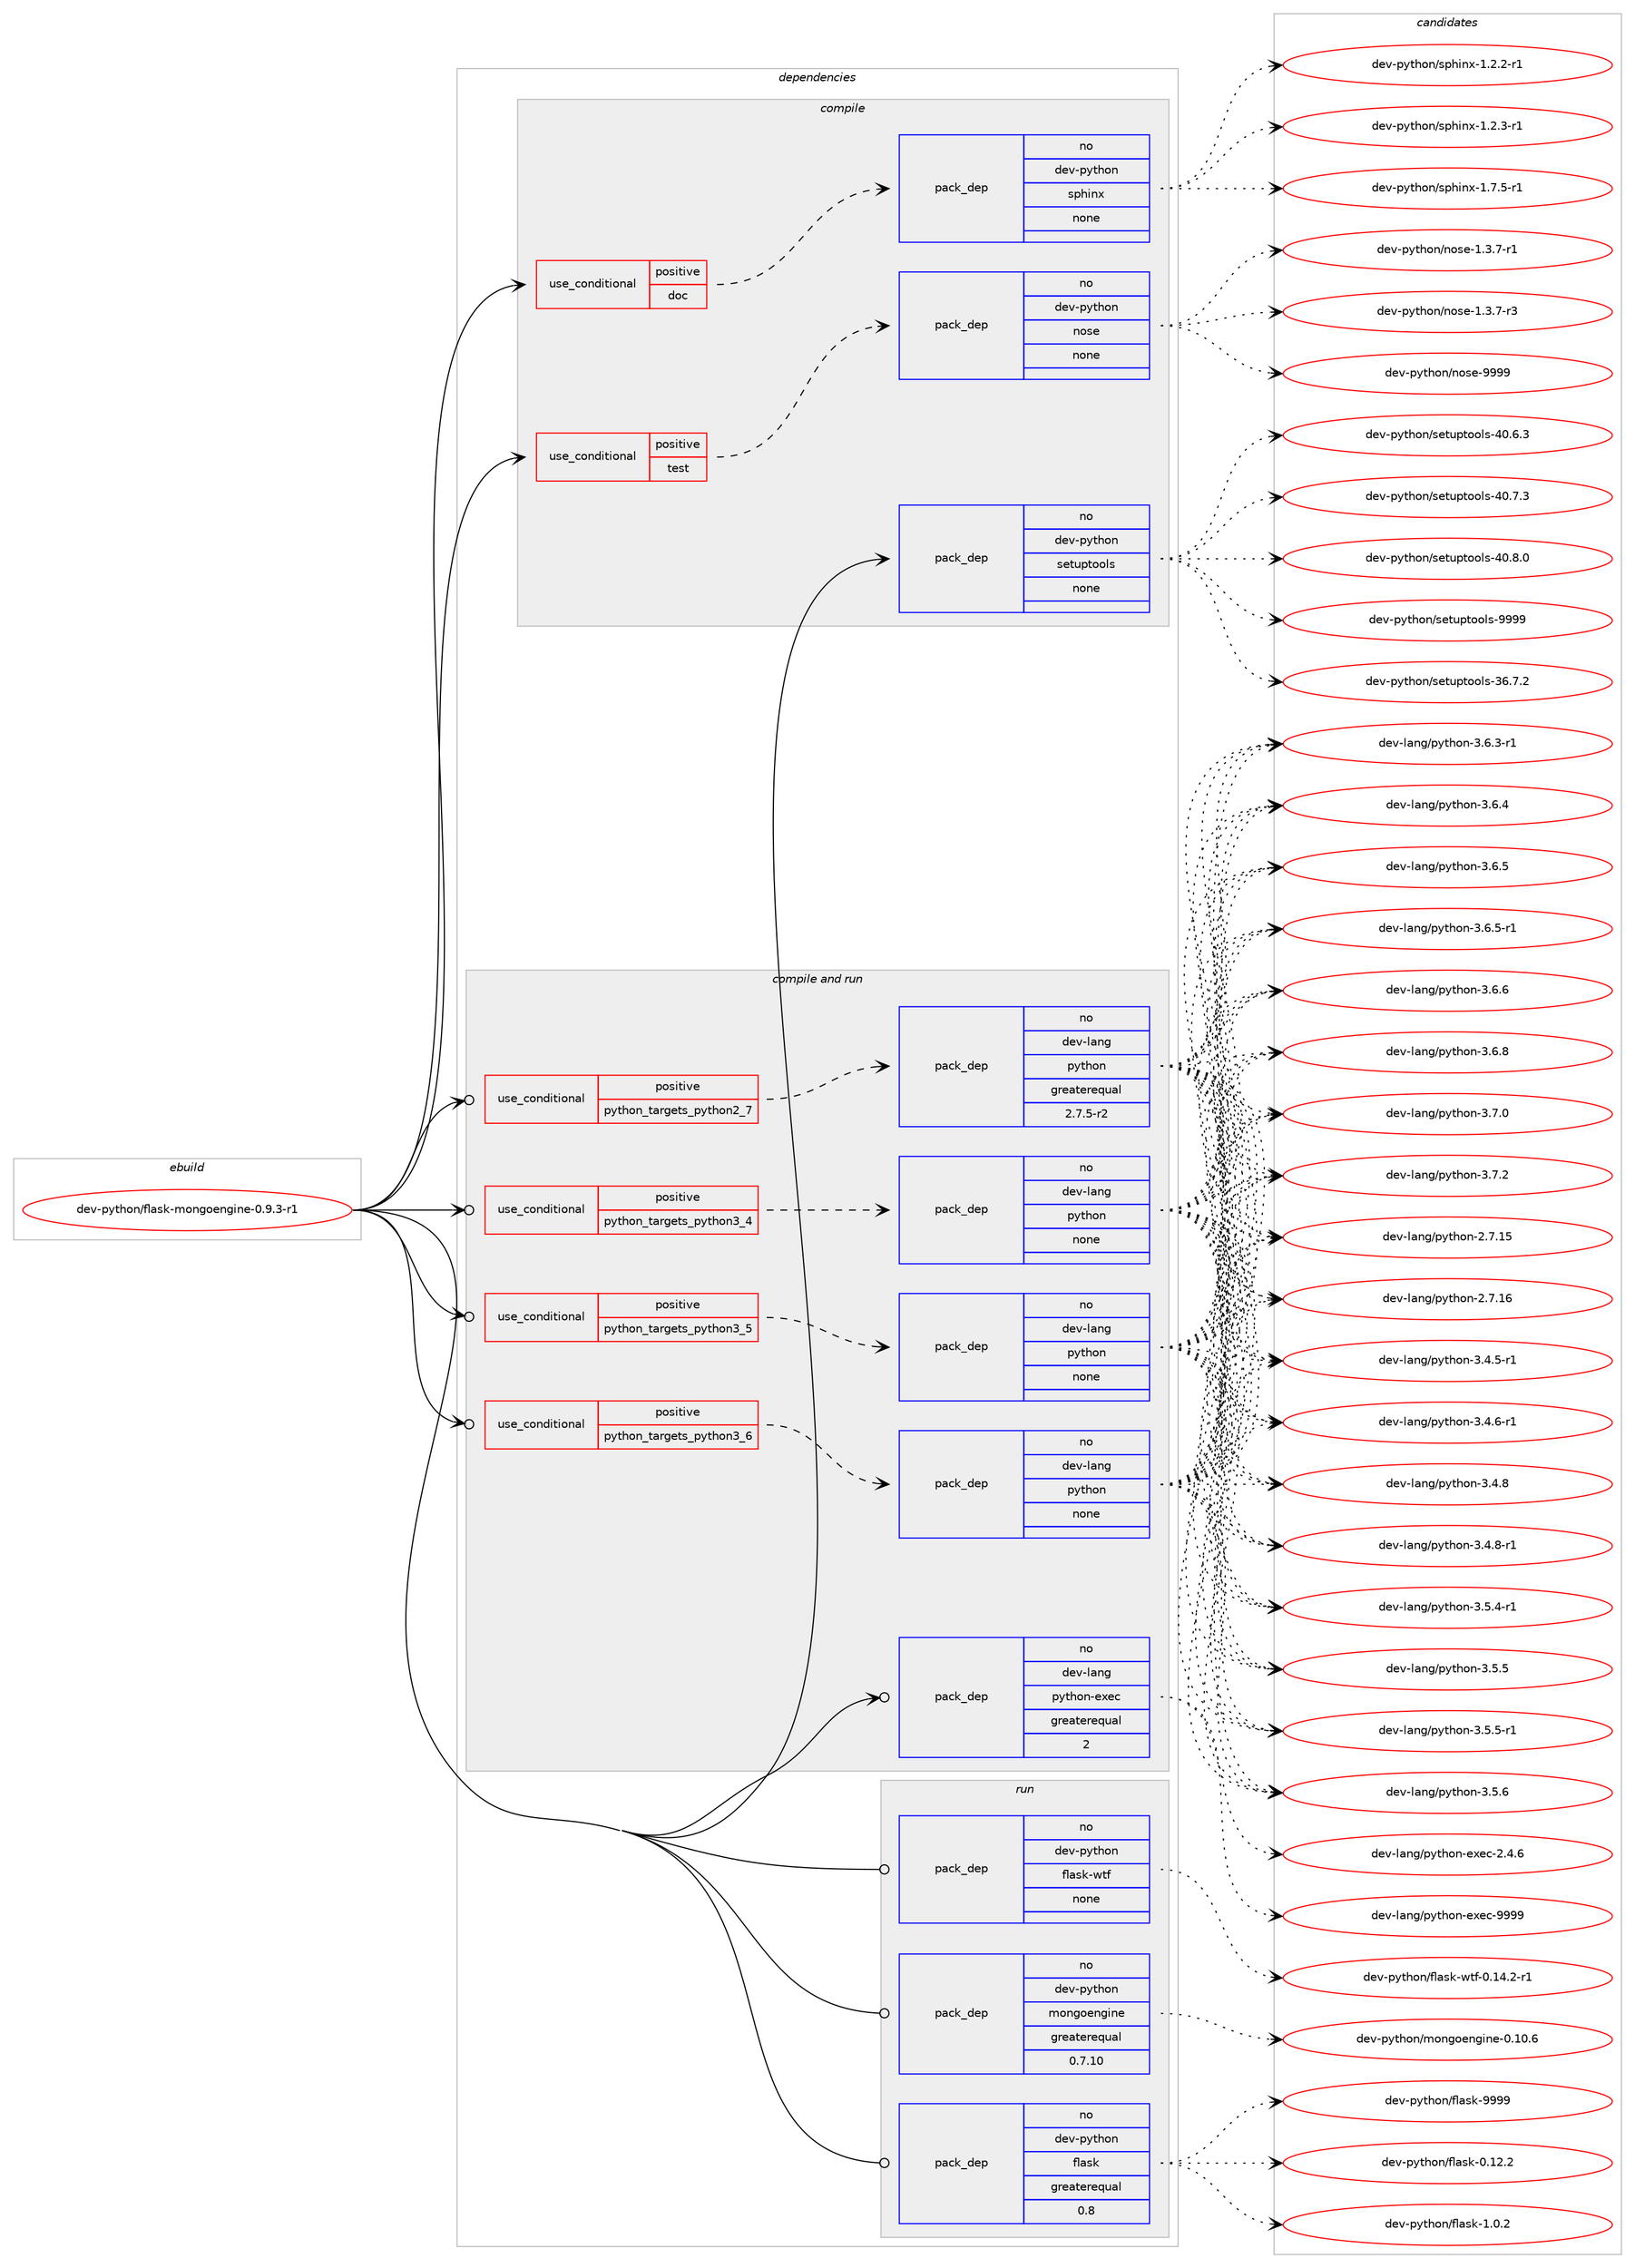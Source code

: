 digraph prolog {

# *************
# Graph options
# *************

newrank=true;
concentrate=true;
compound=true;
graph [rankdir=LR,fontname=Helvetica,fontsize=10,ranksep=1.5];#, ranksep=2.5, nodesep=0.2];
edge  [arrowhead=vee];
node  [fontname=Helvetica,fontsize=10];

# **********
# The ebuild
# **********

subgraph cluster_leftcol {
color=gray;
rank=same;
label=<<i>ebuild</i>>;
id [label="dev-python/flask-mongoengine-0.9.3-r1", color=red, width=4, href="../dev-python/flask-mongoengine-0.9.3-r1.svg"];
}

# ****************
# The dependencies
# ****************

subgraph cluster_midcol {
color=gray;
label=<<i>dependencies</i>>;
subgraph cluster_compile {
fillcolor="#eeeeee";
style=filled;
label=<<i>compile</i>>;
subgraph cond374440 {
dependency1409659 [label=<<TABLE BORDER="0" CELLBORDER="1" CELLSPACING="0" CELLPADDING="4"><TR><TD ROWSPAN="3" CELLPADDING="10">use_conditional</TD></TR><TR><TD>positive</TD></TR><TR><TD>doc</TD></TR></TABLE>>, shape=none, color=red];
subgraph pack1011960 {
dependency1409660 [label=<<TABLE BORDER="0" CELLBORDER="1" CELLSPACING="0" CELLPADDING="4" WIDTH="220"><TR><TD ROWSPAN="6" CELLPADDING="30">pack_dep</TD></TR><TR><TD WIDTH="110">no</TD></TR><TR><TD>dev-python</TD></TR><TR><TD>sphinx</TD></TR><TR><TD>none</TD></TR><TR><TD></TD></TR></TABLE>>, shape=none, color=blue];
}
dependency1409659:e -> dependency1409660:w [weight=20,style="dashed",arrowhead="vee"];
}
id:e -> dependency1409659:w [weight=20,style="solid",arrowhead="vee"];
subgraph cond374441 {
dependency1409661 [label=<<TABLE BORDER="0" CELLBORDER="1" CELLSPACING="0" CELLPADDING="4"><TR><TD ROWSPAN="3" CELLPADDING="10">use_conditional</TD></TR><TR><TD>positive</TD></TR><TR><TD>test</TD></TR></TABLE>>, shape=none, color=red];
subgraph pack1011961 {
dependency1409662 [label=<<TABLE BORDER="0" CELLBORDER="1" CELLSPACING="0" CELLPADDING="4" WIDTH="220"><TR><TD ROWSPAN="6" CELLPADDING="30">pack_dep</TD></TR><TR><TD WIDTH="110">no</TD></TR><TR><TD>dev-python</TD></TR><TR><TD>nose</TD></TR><TR><TD>none</TD></TR><TR><TD></TD></TR></TABLE>>, shape=none, color=blue];
}
dependency1409661:e -> dependency1409662:w [weight=20,style="dashed",arrowhead="vee"];
}
id:e -> dependency1409661:w [weight=20,style="solid",arrowhead="vee"];
subgraph pack1011962 {
dependency1409663 [label=<<TABLE BORDER="0" CELLBORDER="1" CELLSPACING="0" CELLPADDING="4" WIDTH="220"><TR><TD ROWSPAN="6" CELLPADDING="30">pack_dep</TD></TR><TR><TD WIDTH="110">no</TD></TR><TR><TD>dev-python</TD></TR><TR><TD>setuptools</TD></TR><TR><TD>none</TD></TR><TR><TD></TD></TR></TABLE>>, shape=none, color=blue];
}
id:e -> dependency1409663:w [weight=20,style="solid",arrowhead="vee"];
}
subgraph cluster_compileandrun {
fillcolor="#eeeeee";
style=filled;
label=<<i>compile and run</i>>;
subgraph cond374442 {
dependency1409664 [label=<<TABLE BORDER="0" CELLBORDER="1" CELLSPACING="0" CELLPADDING="4"><TR><TD ROWSPAN="3" CELLPADDING="10">use_conditional</TD></TR><TR><TD>positive</TD></TR><TR><TD>python_targets_python2_7</TD></TR></TABLE>>, shape=none, color=red];
subgraph pack1011963 {
dependency1409665 [label=<<TABLE BORDER="0" CELLBORDER="1" CELLSPACING="0" CELLPADDING="4" WIDTH="220"><TR><TD ROWSPAN="6" CELLPADDING="30">pack_dep</TD></TR><TR><TD WIDTH="110">no</TD></TR><TR><TD>dev-lang</TD></TR><TR><TD>python</TD></TR><TR><TD>greaterequal</TD></TR><TR><TD>2.7.5-r2</TD></TR></TABLE>>, shape=none, color=blue];
}
dependency1409664:e -> dependency1409665:w [weight=20,style="dashed",arrowhead="vee"];
}
id:e -> dependency1409664:w [weight=20,style="solid",arrowhead="odotvee"];
subgraph cond374443 {
dependency1409666 [label=<<TABLE BORDER="0" CELLBORDER="1" CELLSPACING="0" CELLPADDING="4"><TR><TD ROWSPAN="3" CELLPADDING="10">use_conditional</TD></TR><TR><TD>positive</TD></TR><TR><TD>python_targets_python3_4</TD></TR></TABLE>>, shape=none, color=red];
subgraph pack1011964 {
dependency1409667 [label=<<TABLE BORDER="0" CELLBORDER="1" CELLSPACING="0" CELLPADDING="4" WIDTH="220"><TR><TD ROWSPAN="6" CELLPADDING="30">pack_dep</TD></TR><TR><TD WIDTH="110">no</TD></TR><TR><TD>dev-lang</TD></TR><TR><TD>python</TD></TR><TR><TD>none</TD></TR><TR><TD></TD></TR></TABLE>>, shape=none, color=blue];
}
dependency1409666:e -> dependency1409667:w [weight=20,style="dashed",arrowhead="vee"];
}
id:e -> dependency1409666:w [weight=20,style="solid",arrowhead="odotvee"];
subgraph cond374444 {
dependency1409668 [label=<<TABLE BORDER="0" CELLBORDER="1" CELLSPACING="0" CELLPADDING="4"><TR><TD ROWSPAN="3" CELLPADDING="10">use_conditional</TD></TR><TR><TD>positive</TD></TR><TR><TD>python_targets_python3_5</TD></TR></TABLE>>, shape=none, color=red];
subgraph pack1011965 {
dependency1409669 [label=<<TABLE BORDER="0" CELLBORDER="1" CELLSPACING="0" CELLPADDING="4" WIDTH="220"><TR><TD ROWSPAN="6" CELLPADDING="30">pack_dep</TD></TR><TR><TD WIDTH="110">no</TD></TR><TR><TD>dev-lang</TD></TR><TR><TD>python</TD></TR><TR><TD>none</TD></TR><TR><TD></TD></TR></TABLE>>, shape=none, color=blue];
}
dependency1409668:e -> dependency1409669:w [weight=20,style="dashed",arrowhead="vee"];
}
id:e -> dependency1409668:w [weight=20,style="solid",arrowhead="odotvee"];
subgraph cond374445 {
dependency1409670 [label=<<TABLE BORDER="0" CELLBORDER="1" CELLSPACING="0" CELLPADDING="4"><TR><TD ROWSPAN="3" CELLPADDING="10">use_conditional</TD></TR><TR><TD>positive</TD></TR><TR><TD>python_targets_python3_6</TD></TR></TABLE>>, shape=none, color=red];
subgraph pack1011966 {
dependency1409671 [label=<<TABLE BORDER="0" CELLBORDER="1" CELLSPACING="0" CELLPADDING="4" WIDTH="220"><TR><TD ROWSPAN="6" CELLPADDING="30">pack_dep</TD></TR><TR><TD WIDTH="110">no</TD></TR><TR><TD>dev-lang</TD></TR><TR><TD>python</TD></TR><TR><TD>none</TD></TR><TR><TD></TD></TR></TABLE>>, shape=none, color=blue];
}
dependency1409670:e -> dependency1409671:w [weight=20,style="dashed",arrowhead="vee"];
}
id:e -> dependency1409670:w [weight=20,style="solid",arrowhead="odotvee"];
subgraph pack1011967 {
dependency1409672 [label=<<TABLE BORDER="0" CELLBORDER="1" CELLSPACING="0" CELLPADDING="4" WIDTH="220"><TR><TD ROWSPAN="6" CELLPADDING="30">pack_dep</TD></TR><TR><TD WIDTH="110">no</TD></TR><TR><TD>dev-lang</TD></TR><TR><TD>python-exec</TD></TR><TR><TD>greaterequal</TD></TR><TR><TD>2</TD></TR></TABLE>>, shape=none, color=blue];
}
id:e -> dependency1409672:w [weight=20,style="solid",arrowhead="odotvee"];
}
subgraph cluster_run {
fillcolor="#eeeeee";
style=filled;
label=<<i>run</i>>;
subgraph pack1011968 {
dependency1409673 [label=<<TABLE BORDER="0" CELLBORDER="1" CELLSPACING="0" CELLPADDING="4" WIDTH="220"><TR><TD ROWSPAN="6" CELLPADDING="30">pack_dep</TD></TR><TR><TD WIDTH="110">no</TD></TR><TR><TD>dev-python</TD></TR><TR><TD>flask</TD></TR><TR><TD>greaterequal</TD></TR><TR><TD>0.8</TD></TR></TABLE>>, shape=none, color=blue];
}
id:e -> dependency1409673:w [weight=20,style="solid",arrowhead="odot"];
subgraph pack1011969 {
dependency1409674 [label=<<TABLE BORDER="0" CELLBORDER="1" CELLSPACING="0" CELLPADDING="4" WIDTH="220"><TR><TD ROWSPAN="6" CELLPADDING="30">pack_dep</TD></TR><TR><TD WIDTH="110">no</TD></TR><TR><TD>dev-python</TD></TR><TR><TD>flask-wtf</TD></TR><TR><TD>none</TD></TR><TR><TD></TD></TR></TABLE>>, shape=none, color=blue];
}
id:e -> dependency1409674:w [weight=20,style="solid",arrowhead="odot"];
subgraph pack1011970 {
dependency1409675 [label=<<TABLE BORDER="0" CELLBORDER="1" CELLSPACING="0" CELLPADDING="4" WIDTH="220"><TR><TD ROWSPAN="6" CELLPADDING="30">pack_dep</TD></TR><TR><TD WIDTH="110">no</TD></TR><TR><TD>dev-python</TD></TR><TR><TD>mongoengine</TD></TR><TR><TD>greaterequal</TD></TR><TR><TD>0.7.10</TD></TR></TABLE>>, shape=none, color=blue];
}
id:e -> dependency1409675:w [weight=20,style="solid",arrowhead="odot"];
}
}

# **************
# The candidates
# **************

subgraph cluster_choices {
rank=same;
color=gray;
label=<<i>candidates</i>>;

subgraph choice1011960 {
color=black;
nodesep=1;
choice10010111845112121116104111110471151121041051101204549465046504511449 [label="dev-python/sphinx-1.2.2-r1", color=red, width=4,href="../dev-python/sphinx-1.2.2-r1.svg"];
choice10010111845112121116104111110471151121041051101204549465046514511449 [label="dev-python/sphinx-1.2.3-r1", color=red, width=4,href="../dev-python/sphinx-1.2.3-r1.svg"];
choice10010111845112121116104111110471151121041051101204549465546534511449 [label="dev-python/sphinx-1.7.5-r1", color=red, width=4,href="../dev-python/sphinx-1.7.5-r1.svg"];
dependency1409660:e -> choice10010111845112121116104111110471151121041051101204549465046504511449:w [style=dotted,weight="100"];
dependency1409660:e -> choice10010111845112121116104111110471151121041051101204549465046514511449:w [style=dotted,weight="100"];
dependency1409660:e -> choice10010111845112121116104111110471151121041051101204549465546534511449:w [style=dotted,weight="100"];
}
subgraph choice1011961 {
color=black;
nodesep=1;
choice10010111845112121116104111110471101111151014549465146554511449 [label="dev-python/nose-1.3.7-r1", color=red, width=4,href="../dev-python/nose-1.3.7-r1.svg"];
choice10010111845112121116104111110471101111151014549465146554511451 [label="dev-python/nose-1.3.7-r3", color=red, width=4,href="../dev-python/nose-1.3.7-r3.svg"];
choice10010111845112121116104111110471101111151014557575757 [label="dev-python/nose-9999", color=red, width=4,href="../dev-python/nose-9999.svg"];
dependency1409662:e -> choice10010111845112121116104111110471101111151014549465146554511449:w [style=dotted,weight="100"];
dependency1409662:e -> choice10010111845112121116104111110471101111151014549465146554511451:w [style=dotted,weight="100"];
dependency1409662:e -> choice10010111845112121116104111110471101111151014557575757:w [style=dotted,weight="100"];
}
subgraph choice1011962 {
color=black;
nodesep=1;
choice100101118451121211161041111104711510111611711211611111110811545515446554650 [label="dev-python/setuptools-36.7.2", color=red, width=4,href="../dev-python/setuptools-36.7.2.svg"];
choice100101118451121211161041111104711510111611711211611111110811545524846544651 [label="dev-python/setuptools-40.6.3", color=red, width=4,href="../dev-python/setuptools-40.6.3.svg"];
choice100101118451121211161041111104711510111611711211611111110811545524846554651 [label="dev-python/setuptools-40.7.3", color=red, width=4,href="../dev-python/setuptools-40.7.3.svg"];
choice100101118451121211161041111104711510111611711211611111110811545524846564648 [label="dev-python/setuptools-40.8.0", color=red, width=4,href="../dev-python/setuptools-40.8.0.svg"];
choice10010111845112121116104111110471151011161171121161111111081154557575757 [label="dev-python/setuptools-9999", color=red, width=4,href="../dev-python/setuptools-9999.svg"];
dependency1409663:e -> choice100101118451121211161041111104711510111611711211611111110811545515446554650:w [style=dotted,weight="100"];
dependency1409663:e -> choice100101118451121211161041111104711510111611711211611111110811545524846544651:w [style=dotted,weight="100"];
dependency1409663:e -> choice100101118451121211161041111104711510111611711211611111110811545524846554651:w [style=dotted,weight="100"];
dependency1409663:e -> choice100101118451121211161041111104711510111611711211611111110811545524846564648:w [style=dotted,weight="100"];
dependency1409663:e -> choice10010111845112121116104111110471151011161171121161111111081154557575757:w [style=dotted,weight="100"];
}
subgraph choice1011963 {
color=black;
nodesep=1;
choice10010111845108971101034711212111610411111045504655464953 [label="dev-lang/python-2.7.15", color=red, width=4,href="../dev-lang/python-2.7.15.svg"];
choice10010111845108971101034711212111610411111045504655464954 [label="dev-lang/python-2.7.16", color=red, width=4,href="../dev-lang/python-2.7.16.svg"];
choice1001011184510897110103471121211161041111104551465246534511449 [label="dev-lang/python-3.4.5-r1", color=red, width=4,href="../dev-lang/python-3.4.5-r1.svg"];
choice1001011184510897110103471121211161041111104551465246544511449 [label="dev-lang/python-3.4.6-r1", color=red, width=4,href="../dev-lang/python-3.4.6-r1.svg"];
choice100101118451089711010347112121116104111110455146524656 [label="dev-lang/python-3.4.8", color=red, width=4,href="../dev-lang/python-3.4.8.svg"];
choice1001011184510897110103471121211161041111104551465246564511449 [label="dev-lang/python-3.4.8-r1", color=red, width=4,href="../dev-lang/python-3.4.8-r1.svg"];
choice1001011184510897110103471121211161041111104551465346524511449 [label="dev-lang/python-3.5.4-r1", color=red, width=4,href="../dev-lang/python-3.5.4-r1.svg"];
choice100101118451089711010347112121116104111110455146534653 [label="dev-lang/python-3.5.5", color=red, width=4,href="../dev-lang/python-3.5.5.svg"];
choice1001011184510897110103471121211161041111104551465346534511449 [label="dev-lang/python-3.5.5-r1", color=red, width=4,href="../dev-lang/python-3.5.5-r1.svg"];
choice100101118451089711010347112121116104111110455146534654 [label="dev-lang/python-3.5.6", color=red, width=4,href="../dev-lang/python-3.5.6.svg"];
choice1001011184510897110103471121211161041111104551465446514511449 [label="dev-lang/python-3.6.3-r1", color=red, width=4,href="../dev-lang/python-3.6.3-r1.svg"];
choice100101118451089711010347112121116104111110455146544652 [label="dev-lang/python-3.6.4", color=red, width=4,href="../dev-lang/python-3.6.4.svg"];
choice100101118451089711010347112121116104111110455146544653 [label="dev-lang/python-3.6.5", color=red, width=4,href="../dev-lang/python-3.6.5.svg"];
choice1001011184510897110103471121211161041111104551465446534511449 [label="dev-lang/python-3.6.5-r1", color=red, width=4,href="../dev-lang/python-3.6.5-r1.svg"];
choice100101118451089711010347112121116104111110455146544654 [label="dev-lang/python-3.6.6", color=red, width=4,href="../dev-lang/python-3.6.6.svg"];
choice100101118451089711010347112121116104111110455146544656 [label="dev-lang/python-3.6.8", color=red, width=4,href="../dev-lang/python-3.6.8.svg"];
choice100101118451089711010347112121116104111110455146554648 [label="dev-lang/python-3.7.0", color=red, width=4,href="../dev-lang/python-3.7.0.svg"];
choice100101118451089711010347112121116104111110455146554650 [label="dev-lang/python-3.7.2", color=red, width=4,href="../dev-lang/python-3.7.2.svg"];
dependency1409665:e -> choice10010111845108971101034711212111610411111045504655464953:w [style=dotted,weight="100"];
dependency1409665:e -> choice10010111845108971101034711212111610411111045504655464954:w [style=dotted,weight="100"];
dependency1409665:e -> choice1001011184510897110103471121211161041111104551465246534511449:w [style=dotted,weight="100"];
dependency1409665:e -> choice1001011184510897110103471121211161041111104551465246544511449:w [style=dotted,weight="100"];
dependency1409665:e -> choice100101118451089711010347112121116104111110455146524656:w [style=dotted,weight="100"];
dependency1409665:e -> choice1001011184510897110103471121211161041111104551465246564511449:w [style=dotted,weight="100"];
dependency1409665:e -> choice1001011184510897110103471121211161041111104551465346524511449:w [style=dotted,weight="100"];
dependency1409665:e -> choice100101118451089711010347112121116104111110455146534653:w [style=dotted,weight="100"];
dependency1409665:e -> choice1001011184510897110103471121211161041111104551465346534511449:w [style=dotted,weight="100"];
dependency1409665:e -> choice100101118451089711010347112121116104111110455146534654:w [style=dotted,weight="100"];
dependency1409665:e -> choice1001011184510897110103471121211161041111104551465446514511449:w [style=dotted,weight="100"];
dependency1409665:e -> choice100101118451089711010347112121116104111110455146544652:w [style=dotted,weight="100"];
dependency1409665:e -> choice100101118451089711010347112121116104111110455146544653:w [style=dotted,weight="100"];
dependency1409665:e -> choice1001011184510897110103471121211161041111104551465446534511449:w [style=dotted,weight="100"];
dependency1409665:e -> choice100101118451089711010347112121116104111110455146544654:w [style=dotted,weight="100"];
dependency1409665:e -> choice100101118451089711010347112121116104111110455146544656:w [style=dotted,weight="100"];
dependency1409665:e -> choice100101118451089711010347112121116104111110455146554648:w [style=dotted,weight="100"];
dependency1409665:e -> choice100101118451089711010347112121116104111110455146554650:w [style=dotted,weight="100"];
}
subgraph choice1011964 {
color=black;
nodesep=1;
choice10010111845108971101034711212111610411111045504655464953 [label="dev-lang/python-2.7.15", color=red, width=4,href="../dev-lang/python-2.7.15.svg"];
choice10010111845108971101034711212111610411111045504655464954 [label="dev-lang/python-2.7.16", color=red, width=4,href="../dev-lang/python-2.7.16.svg"];
choice1001011184510897110103471121211161041111104551465246534511449 [label="dev-lang/python-3.4.5-r1", color=red, width=4,href="../dev-lang/python-3.4.5-r1.svg"];
choice1001011184510897110103471121211161041111104551465246544511449 [label="dev-lang/python-3.4.6-r1", color=red, width=4,href="../dev-lang/python-3.4.6-r1.svg"];
choice100101118451089711010347112121116104111110455146524656 [label="dev-lang/python-3.4.8", color=red, width=4,href="../dev-lang/python-3.4.8.svg"];
choice1001011184510897110103471121211161041111104551465246564511449 [label="dev-lang/python-3.4.8-r1", color=red, width=4,href="../dev-lang/python-3.4.8-r1.svg"];
choice1001011184510897110103471121211161041111104551465346524511449 [label="dev-lang/python-3.5.4-r1", color=red, width=4,href="../dev-lang/python-3.5.4-r1.svg"];
choice100101118451089711010347112121116104111110455146534653 [label="dev-lang/python-3.5.5", color=red, width=4,href="../dev-lang/python-3.5.5.svg"];
choice1001011184510897110103471121211161041111104551465346534511449 [label="dev-lang/python-3.5.5-r1", color=red, width=4,href="../dev-lang/python-3.5.5-r1.svg"];
choice100101118451089711010347112121116104111110455146534654 [label="dev-lang/python-3.5.6", color=red, width=4,href="../dev-lang/python-3.5.6.svg"];
choice1001011184510897110103471121211161041111104551465446514511449 [label="dev-lang/python-3.6.3-r1", color=red, width=4,href="../dev-lang/python-3.6.3-r1.svg"];
choice100101118451089711010347112121116104111110455146544652 [label="dev-lang/python-3.6.4", color=red, width=4,href="../dev-lang/python-3.6.4.svg"];
choice100101118451089711010347112121116104111110455146544653 [label="dev-lang/python-3.6.5", color=red, width=4,href="../dev-lang/python-3.6.5.svg"];
choice1001011184510897110103471121211161041111104551465446534511449 [label="dev-lang/python-3.6.5-r1", color=red, width=4,href="../dev-lang/python-3.6.5-r1.svg"];
choice100101118451089711010347112121116104111110455146544654 [label="dev-lang/python-3.6.6", color=red, width=4,href="../dev-lang/python-3.6.6.svg"];
choice100101118451089711010347112121116104111110455146544656 [label="dev-lang/python-3.6.8", color=red, width=4,href="../dev-lang/python-3.6.8.svg"];
choice100101118451089711010347112121116104111110455146554648 [label="dev-lang/python-3.7.0", color=red, width=4,href="../dev-lang/python-3.7.0.svg"];
choice100101118451089711010347112121116104111110455146554650 [label="dev-lang/python-3.7.2", color=red, width=4,href="../dev-lang/python-3.7.2.svg"];
dependency1409667:e -> choice10010111845108971101034711212111610411111045504655464953:w [style=dotted,weight="100"];
dependency1409667:e -> choice10010111845108971101034711212111610411111045504655464954:w [style=dotted,weight="100"];
dependency1409667:e -> choice1001011184510897110103471121211161041111104551465246534511449:w [style=dotted,weight="100"];
dependency1409667:e -> choice1001011184510897110103471121211161041111104551465246544511449:w [style=dotted,weight="100"];
dependency1409667:e -> choice100101118451089711010347112121116104111110455146524656:w [style=dotted,weight="100"];
dependency1409667:e -> choice1001011184510897110103471121211161041111104551465246564511449:w [style=dotted,weight="100"];
dependency1409667:e -> choice1001011184510897110103471121211161041111104551465346524511449:w [style=dotted,weight="100"];
dependency1409667:e -> choice100101118451089711010347112121116104111110455146534653:w [style=dotted,weight="100"];
dependency1409667:e -> choice1001011184510897110103471121211161041111104551465346534511449:w [style=dotted,weight="100"];
dependency1409667:e -> choice100101118451089711010347112121116104111110455146534654:w [style=dotted,weight="100"];
dependency1409667:e -> choice1001011184510897110103471121211161041111104551465446514511449:w [style=dotted,weight="100"];
dependency1409667:e -> choice100101118451089711010347112121116104111110455146544652:w [style=dotted,weight="100"];
dependency1409667:e -> choice100101118451089711010347112121116104111110455146544653:w [style=dotted,weight="100"];
dependency1409667:e -> choice1001011184510897110103471121211161041111104551465446534511449:w [style=dotted,weight="100"];
dependency1409667:e -> choice100101118451089711010347112121116104111110455146544654:w [style=dotted,weight="100"];
dependency1409667:e -> choice100101118451089711010347112121116104111110455146544656:w [style=dotted,weight="100"];
dependency1409667:e -> choice100101118451089711010347112121116104111110455146554648:w [style=dotted,weight="100"];
dependency1409667:e -> choice100101118451089711010347112121116104111110455146554650:w [style=dotted,weight="100"];
}
subgraph choice1011965 {
color=black;
nodesep=1;
choice10010111845108971101034711212111610411111045504655464953 [label="dev-lang/python-2.7.15", color=red, width=4,href="../dev-lang/python-2.7.15.svg"];
choice10010111845108971101034711212111610411111045504655464954 [label="dev-lang/python-2.7.16", color=red, width=4,href="../dev-lang/python-2.7.16.svg"];
choice1001011184510897110103471121211161041111104551465246534511449 [label="dev-lang/python-3.4.5-r1", color=red, width=4,href="../dev-lang/python-3.4.5-r1.svg"];
choice1001011184510897110103471121211161041111104551465246544511449 [label="dev-lang/python-3.4.6-r1", color=red, width=4,href="../dev-lang/python-3.4.6-r1.svg"];
choice100101118451089711010347112121116104111110455146524656 [label="dev-lang/python-3.4.8", color=red, width=4,href="../dev-lang/python-3.4.8.svg"];
choice1001011184510897110103471121211161041111104551465246564511449 [label="dev-lang/python-3.4.8-r1", color=red, width=4,href="../dev-lang/python-3.4.8-r1.svg"];
choice1001011184510897110103471121211161041111104551465346524511449 [label="dev-lang/python-3.5.4-r1", color=red, width=4,href="../dev-lang/python-3.5.4-r1.svg"];
choice100101118451089711010347112121116104111110455146534653 [label="dev-lang/python-3.5.5", color=red, width=4,href="../dev-lang/python-3.5.5.svg"];
choice1001011184510897110103471121211161041111104551465346534511449 [label="dev-lang/python-3.5.5-r1", color=red, width=4,href="../dev-lang/python-3.5.5-r1.svg"];
choice100101118451089711010347112121116104111110455146534654 [label="dev-lang/python-3.5.6", color=red, width=4,href="../dev-lang/python-3.5.6.svg"];
choice1001011184510897110103471121211161041111104551465446514511449 [label="dev-lang/python-3.6.3-r1", color=red, width=4,href="../dev-lang/python-3.6.3-r1.svg"];
choice100101118451089711010347112121116104111110455146544652 [label="dev-lang/python-3.6.4", color=red, width=4,href="../dev-lang/python-3.6.4.svg"];
choice100101118451089711010347112121116104111110455146544653 [label="dev-lang/python-3.6.5", color=red, width=4,href="../dev-lang/python-3.6.5.svg"];
choice1001011184510897110103471121211161041111104551465446534511449 [label="dev-lang/python-3.6.5-r1", color=red, width=4,href="../dev-lang/python-3.6.5-r1.svg"];
choice100101118451089711010347112121116104111110455146544654 [label="dev-lang/python-3.6.6", color=red, width=4,href="../dev-lang/python-3.6.6.svg"];
choice100101118451089711010347112121116104111110455146544656 [label="dev-lang/python-3.6.8", color=red, width=4,href="../dev-lang/python-3.6.8.svg"];
choice100101118451089711010347112121116104111110455146554648 [label="dev-lang/python-3.7.0", color=red, width=4,href="../dev-lang/python-3.7.0.svg"];
choice100101118451089711010347112121116104111110455146554650 [label="dev-lang/python-3.7.2", color=red, width=4,href="../dev-lang/python-3.7.2.svg"];
dependency1409669:e -> choice10010111845108971101034711212111610411111045504655464953:w [style=dotted,weight="100"];
dependency1409669:e -> choice10010111845108971101034711212111610411111045504655464954:w [style=dotted,weight="100"];
dependency1409669:e -> choice1001011184510897110103471121211161041111104551465246534511449:w [style=dotted,weight="100"];
dependency1409669:e -> choice1001011184510897110103471121211161041111104551465246544511449:w [style=dotted,weight="100"];
dependency1409669:e -> choice100101118451089711010347112121116104111110455146524656:w [style=dotted,weight="100"];
dependency1409669:e -> choice1001011184510897110103471121211161041111104551465246564511449:w [style=dotted,weight="100"];
dependency1409669:e -> choice1001011184510897110103471121211161041111104551465346524511449:w [style=dotted,weight="100"];
dependency1409669:e -> choice100101118451089711010347112121116104111110455146534653:w [style=dotted,weight="100"];
dependency1409669:e -> choice1001011184510897110103471121211161041111104551465346534511449:w [style=dotted,weight="100"];
dependency1409669:e -> choice100101118451089711010347112121116104111110455146534654:w [style=dotted,weight="100"];
dependency1409669:e -> choice1001011184510897110103471121211161041111104551465446514511449:w [style=dotted,weight="100"];
dependency1409669:e -> choice100101118451089711010347112121116104111110455146544652:w [style=dotted,weight="100"];
dependency1409669:e -> choice100101118451089711010347112121116104111110455146544653:w [style=dotted,weight="100"];
dependency1409669:e -> choice1001011184510897110103471121211161041111104551465446534511449:w [style=dotted,weight="100"];
dependency1409669:e -> choice100101118451089711010347112121116104111110455146544654:w [style=dotted,weight="100"];
dependency1409669:e -> choice100101118451089711010347112121116104111110455146544656:w [style=dotted,weight="100"];
dependency1409669:e -> choice100101118451089711010347112121116104111110455146554648:w [style=dotted,weight="100"];
dependency1409669:e -> choice100101118451089711010347112121116104111110455146554650:w [style=dotted,weight="100"];
}
subgraph choice1011966 {
color=black;
nodesep=1;
choice10010111845108971101034711212111610411111045504655464953 [label="dev-lang/python-2.7.15", color=red, width=4,href="../dev-lang/python-2.7.15.svg"];
choice10010111845108971101034711212111610411111045504655464954 [label="dev-lang/python-2.7.16", color=red, width=4,href="../dev-lang/python-2.7.16.svg"];
choice1001011184510897110103471121211161041111104551465246534511449 [label="dev-lang/python-3.4.5-r1", color=red, width=4,href="../dev-lang/python-3.4.5-r1.svg"];
choice1001011184510897110103471121211161041111104551465246544511449 [label="dev-lang/python-3.4.6-r1", color=red, width=4,href="../dev-lang/python-3.4.6-r1.svg"];
choice100101118451089711010347112121116104111110455146524656 [label="dev-lang/python-3.4.8", color=red, width=4,href="../dev-lang/python-3.4.8.svg"];
choice1001011184510897110103471121211161041111104551465246564511449 [label="dev-lang/python-3.4.8-r1", color=red, width=4,href="../dev-lang/python-3.4.8-r1.svg"];
choice1001011184510897110103471121211161041111104551465346524511449 [label="dev-lang/python-3.5.4-r1", color=red, width=4,href="../dev-lang/python-3.5.4-r1.svg"];
choice100101118451089711010347112121116104111110455146534653 [label="dev-lang/python-3.5.5", color=red, width=4,href="../dev-lang/python-3.5.5.svg"];
choice1001011184510897110103471121211161041111104551465346534511449 [label="dev-lang/python-3.5.5-r1", color=red, width=4,href="../dev-lang/python-3.5.5-r1.svg"];
choice100101118451089711010347112121116104111110455146534654 [label="dev-lang/python-3.5.6", color=red, width=4,href="../dev-lang/python-3.5.6.svg"];
choice1001011184510897110103471121211161041111104551465446514511449 [label="dev-lang/python-3.6.3-r1", color=red, width=4,href="../dev-lang/python-3.6.3-r1.svg"];
choice100101118451089711010347112121116104111110455146544652 [label="dev-lang/python-3.6.4", color=red, width=4,href="../dev-lang/python-3.6.4.svg"];
choice100101118451089711010347112121116104111110455146544653 [label="dev-lang/python-3.6.5", color=red, width=4,href="../dev-lang/python-3.6.5.svg"];
choice1001011184510897110103471121211161041111104551465446534511449 [label="dev-lang/python-3.6.5-r1", color=red, width=4,href="../dev-lang/python-3.6.5-r1.svg"];
choice100101118451089711010347112121116104111110455146544654 [label="dev-lang/python-3.6.6", color=red, width=4,href="../dev-lang/python-3.6.6.svg"];
choice100101118451089711010347112121116104111110455146544656 [label="dev-lang/python-3.6.8", color=red, width=4,href="../dev-lang/python-3.6.8.svg"];
choice100101118451089711010347112121116104111110455146554648 [label="dev-lang/python-3.7.0", color=red, width=4,href="../dev-lang/python-3.7.0.svg"];
choice100101118451089711010347112121116104111110455146554650 [label="dev-lang/python-3.7.2", color=red, width=4,href="../dev-lang/python-3.7.2.svg"];
dependency1409671:e -> choice10010111845108971101034711212111610411111045504655464953:w [style=dotted,weight="100"];
dependency1409671:e -> choice10010111845108971101034711212111610411111045504655464954:w [style=dotted,weight="100"];
dependency1409671:e -> choice1001011184510897110103471121211161041111104551465246534511449:w [style=dotted,weight="100"];
dependency1409671:e -> choice1001011184510897110103471121211161041111104551465246544511449:w [style=dotted,weight="100"];
dependency1409671:e -> choice100101118451089711010347112121116104111110455146524656:w [style=dotted,weight="100"];
dependency1409671:e -> choice1001011184510897110103471121211161041111104551465246564511449:w [style=dotted,weight="100"];
dependency1409671:e -> choice1001011184510897110103471121211161041111104551465346524511449:w [style=dotted,weight="100"];
dependency1409671:e -> choice100101118451089711010347112121116104111110455146534653:w [style=dotted,weight="100"];
dependency1409671:e -> choice1001011184510897110103471121211161041111104551465346534511449:w [style=dotted,weight="100"];
dependency1409671:e -> choice100101118451089711010347112121116104111110455146534654:w [style=dotted,weight="100"];
dependency1409671:e -> choice1001011184510897110103471121211161041111104551465446514511449:w [style=dotted,weight="100"];
dependency1409671:e -> choice100101118451089711010347112121116104111110455146544652:w [style=dotted,weight="100"];
dependency1409671:e -> choice100101118451089711010347112121116104111110455146544653:w [style=dotted,weight="100"];
dependency1409671:e -> choice1001011184510897110103471121211161041111104551465446534511449:w [style=dotted,weight="100"];
dependency1409671:e -> choice100101118451089711010347112121116104111110455146544654:w [style=dotted,weight="100"];
dependency1409671:e -> choice100101118451089711010347112121116104111110455146544656:w [style=dotted,weight="100"];
dependency1409671:e -> choice100101118451089711010347112121116104111110455146554648:w [style=dotted,weight="100"];
dependency1409671:e -> choice100101118451089711010347112121116104111110455146554650:w [style=dotted,weight="100"];
}
subgraph choice1011967 {
color=black;
nodesep=1;
choice1001011184510897110103471121211161041111104510112010199455046524654 [label="dev-lang/python-exec-2.4.6", color=red, width=4,href="../dev-lang/python-exec-2.4.6.svg"];
choice10010111845108971101034711212111610411111045101120101994557575757 [label="dev-lang/python-exec-9999", color=red, width=4,href="../dev-lang/python-exec-9999.svg"];
dependency1409672:e -> choice1001011184510897110103471121211161041111104510112010199455046524654:w [style=dotted,weight="100"];
dependency1409672:e -> choice10010111845108971101034711212111610411111045101120101994557575757:w [style=dotted,weight="100"];
}
subgraph choice1011968 {
color=black;
nodesep=1;
choice10010111845112121116104111110471021089711510745484649504650 [label="dev-python/flask-0.12.2", color=red, width=4,href="../dev-python/flask-0.12.2.svg"];
choice100101118451121211161041111104710210897115107454946484650 [label="dev-python/flask-1.0.2", color=red, width=4,href="../dev-python/flask-1.0.2.svg"];
choice1001011184511212111610411111047102108971151074557575757 [label="dev-python/flask-9999", color=red, width=4,href="../dev-python/flask-9999.svg"];
dependency1409673:e -> choice10010111845112121116104111110471021089711510745484649504650:w [style=dotted,weight="100"];
dependency1409673:e -> choice100101118451121211161041111104710210897115107454946484650:w [style=dotted,weight="100"];
dependency1409673:e -> choice1001011184511212111610411111047102108971151074557575757:w [style=dotted,weight="100"];
}
subgraph choice1011969 {
color=black;
nodesep=1;
choice10010111845112121116104111110471021089711510745119116102454846495246504511449 [label="dev-python/flask-wtf-0.14.2-r1", color=red, width=4,href="../dev-python/flask-wtf-0.14.2-r1.svg"];
dependency1409674:e -> choice10010111845112121116104111110471021089711510745119116102454846495246504511449:w [style=dotted,weight="100"];
}
subgraph choice1011970 {
color=black;
nodesep=1;
choice100101118451121211161041111104710911111010311110111010310511010145484649484654 [label="dev-python/mongoengine-0.10.6", color=red, width=4,href="../dev-python/mongoengine-0.10.6.svg"];
dependency1409675:e -> choice100101118451121211161041111104710911111010311110111010310511010145484649484654:w [style=dotted,weight="100"];
}
}

}
